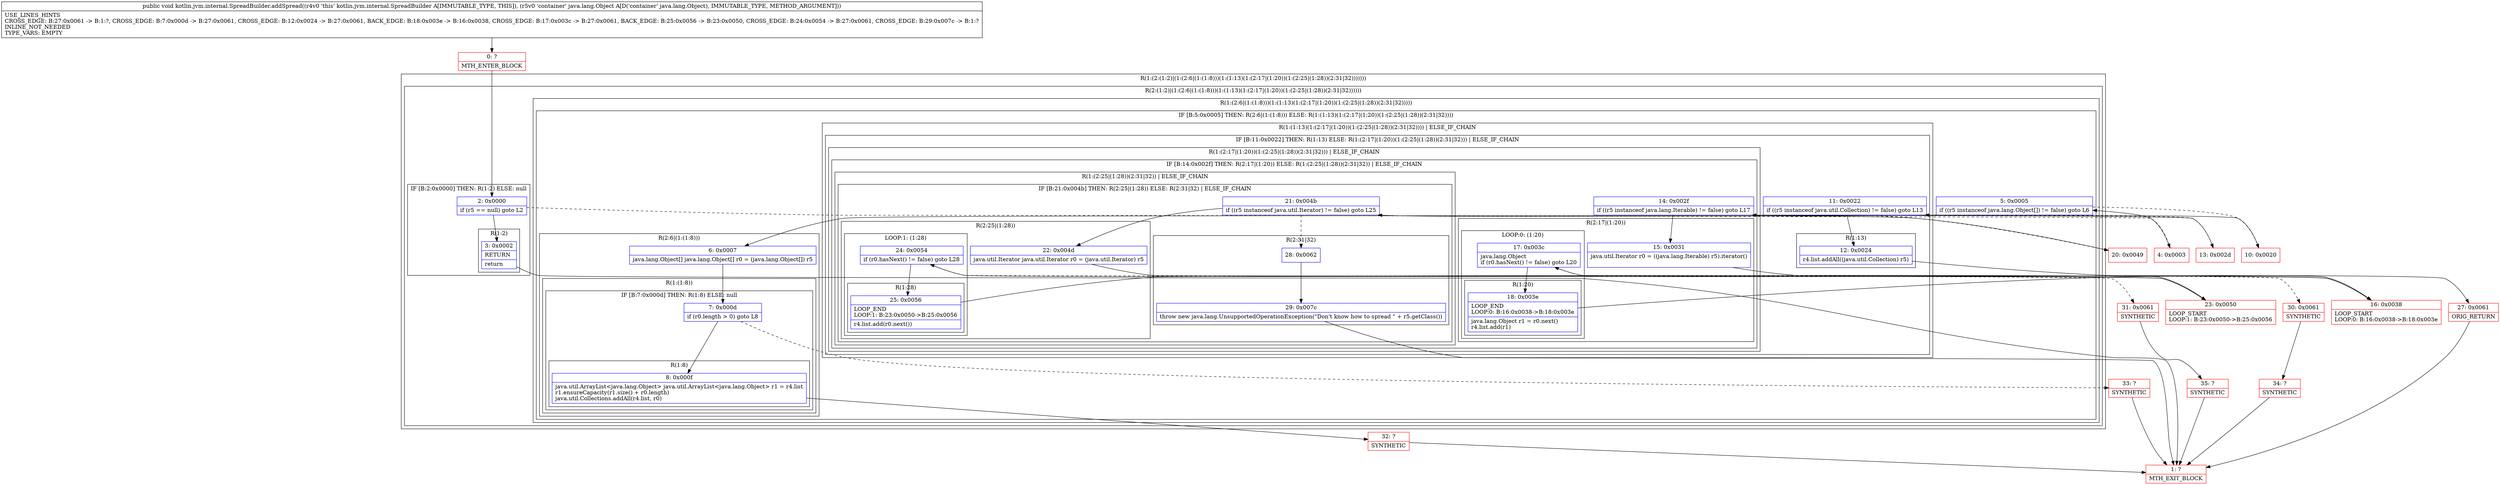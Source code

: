 digraph "CFG forkotlin.jvm.internal.SpreadBuilder.addSpread(Ljava\/lang\/Object;)V" {
subgraph cluster_Region_1402421247 {
label = "R(1:(2:(1:2)|(1:(2:6|(1:(1:8)))(1:(1:13)(1:(2:17|(1:20))(1:(2:25|(1:28))(2:31|32)))))))";
node [shape=record,color=blue];
subgraph cluster_Region_1997196093 {
label = "R(2:(1:2)|(1:(2:6|(1:(1:8)))(1:(1:13)(1:(2:17|(1:20))(1:(2:25|(1:28))(2:31|32))))))";
node [shape=record,color=blue];
subgraph cluster_IfRegion_1893577107 {
label = "IF [B:2:0x0000] THEN: R(1:2) ELSE: null";
node [shape=record,color=blue];
Node_2 [shape=record,label="{2\:\ 0x0000|if (r5 == null) goto L2\l}"];
subgraph cluster_Region_839211307 {
label = "R(1:2)";
node [shape=record,color=blue];
Node_3 [shape=record,label="{3\:\ 0x0002|RETURN\l|return\l}"];
}
}
subgraph cluster_Region_1485299795 {
label = "R(1:(2:6|(1:(1:8)))(1:(1:13)(1:(2:17|(1:20))(1:(2:25|(1:28))(2:31|32)))))";
node [shape=record,color=blue];
subgraph cluster_IfRegion_2046139229 {
label = "IF [B:5:0x0005] THEN: R(2:6|(1:(1:8))) ELSE: R(1:(1:13)(1:(2:17|(1:20))(1:(2:25|(1:28))(2:31|32))))";
node [shape=record,color=blue];
Node_5 [shape=record,label="{5\:\ 0x0005|if ((r5 instanceof java.lang.Object[]) != false) goto L6\l}"];
subgraph cluster_Region_1072038799 {
label = "R(2:6|(1:(1:8)))";
node [shape=record,color=blue];
Node_6 [shape=record,label="{6\:\ 0x0007|java.lang.Object[] java.lang.Object[] r0 = (java.lang.Object[]) r5\l}"];
subgraph cluster_Region_1689906393 {
label = "R(1:(1:8))";
node [shape=record,color=blue];
subgraph cluster_IfRegion_786569832 {
label = "IF [B:7:0x000d] THEN: R(1:8) ELSE: null";
node [shape=record,color=blue];
Node_7 [shape=record,label="{7\:\ 0x000d|if (r0.length \> 0) goto L8\l}"];
subgraph cluster_Region_1727198482 {
label = "R(1:8)";
node [shape=record,color=blue];
Node_8 [shape=record,label="{8\:\ 0x000f|java.util.ArrayList\<java.lang.Object\> java.util.ArrayList\<java.lang.Object\> r1 = r4.list\lr1.ensureCapacity(r1.size() + r0.length)\ljava.util.Collections.addAll(r4.list, r0)\l}"];
}
}
}
}
subgraph cluster_Region_2095918436 {
label = "R(1:(1:13)(1:(2:17|(1:20))(1:(2:25|(1:28))(2:31|32)))) | ELSE_IF_CHAIN\l";
node [shape=record,color=blue];
subgraph cluster_IfRegion_454021074 {
label = "IF [B:11:0x0022] THEN: R(1:13) ELSE: R(1:(2:17|(1:20))(1:(2:25|(1:28))(2:31|32))) | ELSE_IF_CHAIN\l";
node [shape=record,color=blue];
Node_11 [shape=record,label="{11\:\ 0x0022|if ((r5 instanceof java.util.Collection) != false) goto L13\l}"];
subgraph cluster_Region_1324712093 {
label = "R(1:13)";
node [shape=record,color=blue];
Node_12 [shape=record,label="{12\:\ 0x0024|r4.list.addAll((java.util.Collection) r5)\l}"];
}
subgraph cluster_Region_1702982334 {
label = "R(1:(2:17|(1:20))(1:(2:25|(1:28))(2:31|32))) | ELSE_IF_CHAIN\l";
node [shape=record,color=blue];
subgraph cluster_IfRegion_1888675175 {
label = "IF [B:14:0x002f] THEN: R(2:17|(1:20)) ELSE: R(1:(2:25|(1:28))(2:31|32)) | ELSE_IF_CHAIN\l";
node [shape=record,color=blue];
Node_14 [shape=record,label="{14\:\ 0x002f|if ((r5 instanceof java.lang.Iterable) != false) goto L17\l}"];
subgraph cluster_Region_352765432 {
label = "R(2:17|(1:20))";
node [shape=record,color=blue];
Node_15 [shape=record,label="{15\:\ 0x0031|java.util.Iterator r0 = ((java.lang.Iterable) r5).iterator()\l\l}"];
subgraph cluster_LoopRegion_1997885101 {
label = "LOOP:0: (1:20)";
node [shape=record,color=blue];
Node_17 [shape=record,label="{17\:\ 0x003c|java.lang.Object \lif (r0.hasNext() != false) goto L20\l}"];
subgraph cluster_Region_435148403 {
label = "R(1:20)";
node [shape=record,color=blue];
Node_18 [shape=record,label="{18\:\ 0x003e|LOOP_END\lLOOP:0: B:16:0x0038\-\>B:18:0x003e\l|java.lang.Object r1 = r0.next()\lr4.list.add(r1)\l}"];
}
}
}
subgraph cluster_Region_2125570548 {
label = "R(1:(2:25|(1:28))(2:31|32)) | ELSE_IF_CHAIN\l";
node [shape=record,color=blue];
subgraph cluster_IfRegion_1564181215 {
label = "IF [B:21:0x004b] THEN: R(2:25|(1:28)) ELSE: R(2:31|32) | ELSE_IF_CHAIN\l";
node [shape=record,color=blue];
Node_21 [shape=record,label="{21\:\ 0x004b|if ((r5 instanceof java.util.Iterator) != false) goto L25\l}"];
subgraph cluster_Region_1506347920 {
label = "R(2:25|(1:28))";
node [shape=record,color=blue];
Node_22 [shape=record,label="{22\:\ 0x004d|java.util.Iterator java.util.Iterator r0 = (java.util.Iterator) r5\l}"];
subgraph cluster_LoopRegion_684458628 {
label = "LOOP:1: (1:28)";
node [shape=record,color=blue];
Node_24 [shape=record,label="{24\:\ 0x0054|if (r0.hasNext() != false) goto L28\l}"];
subgraph cluster_Region_83765244 {
label = "R(1:28)";
node [shape=record,color=blue];
Node_25 [shape=record,label="{25\:\ 0x0056|LOOP_END\lLOOP:1: B:23:0x0050\-\>B:25:0x0056\l|r4.list.add(r0.next())\l}"];
}
}
}
subgraph cluster_Region_8839155 {
label = "R(2:31|32)";
node [shape=record,color=blue];
Node_28 [shape=record,label="{28\:\ 0x0062}"];
Node_29 [shape=record,label="{29\:\ 0x007c|throw new java.lang.UnsupportedOperationException(\"Don't know how to spread \" + r5.getClass())\l}"];
}
}
}
}
}
}
}
}
}
}
}
Node_0 [shape=record,color=red,label="{0\:\ ?|MTH_ENTER_BLOCK\l}"];
Node_1 [shape=record,color=red,label="{1\:\ ?|MTH_EXIT_BLOCK\l}"];
Node_4 [shape=record,color=red,label="{4\:\ 0x0003}"];
Node_32 [shape=record,color=red,label="{32\:\ ?|SYNTHETIC\l}"];
Node_33 [shape=record,color=red,label="{33\:\ ?|SYNTHETIC\l}"];
Node_10 [shape=record,color=red,label="{10\:\ 0x0020}"];
Node_27 [shape=record,color=red,label="{27\:\ 0x0061|ORIG_RETURN\l}"];
Node_13 [shape=record,color=red,label="{13\:\ 0x002d}"];
Node_16 [shape=record,color=red,label="{16\:\ 0x0038|LOOP_START\lLOOP:0: B:16:0x0038\-\>B:18:0x003e\l}"];
Node_30 [shape=record,color=red,label="{30\:\ 0x0061|SYNTHETIC\l}"];
Node_34 [shape=record,color=red,label="{34\:\ ?|SYNTHETIC\l}"];
Node_20 [shape=record,color=red,label="{20\:\ 0x0049}"];
Node_23 [shape=record,color=red,label="{23\:\ 0x0050|LOOP_START\lLOOP:1: B:23:0x0050\-\>B:25:0x0056\l}"];
Node_31 [shape=record,color=red,label="{31\:\ 0x0061|SYNTHETIC\l}"];
Node_35 [shape=record,color=red,label="{35\:\ ?|SYNTHETIC\l}"];
MethodNode[shape=record,label="{public void kotlin.jvm.internal.SpreadBuilder.addSpread((r4v0 'this' kotlin.jvm.internal.SpreadBuilder A[IMMUTABLE_TYPE, THIS]), (r5v0 'container' java.lang.Object A[D('container' java.lang.Object), IMMUTABLE_TYPE, METHOD_ARGUMENT]))  | USE_LINES_HINTS\lCROSS_EDGE: B:27:0x0061 \-\> B:1:?, CROSS_EDGE: B:7:0x000d \-\> B:27:0x0061, CROSS_EDGE: B:12:0x0024 \-\> B:27:0x0061, BACK_EDGE: B:18:0x003e \-\> B:16:0x0038, CROSS_EDGE: B:17:0x003c \-\> B:27:0x0061, BACK_EDGE: B:25:0x0056 \-\> B:23:0x0050, CROSS_EDGE: B:24:0x0054 \-\> B:27:0x0061, CROSS_EDGE: B:29:0x007c \-\> B:1:?\lINLINE_NOT_NEEDED\lTYPE_VARS: EMPTY\l}"];
MethodNode -> Node_0;Node_2 -> Node_3;
Node_2 -> Node_4[style=dashed];
Node_3 -> Node_1;
Node_5 -> Node_6;
Node_5 -> Node_10[style=dashed];
Node_6 -> Node_7;
Node_7 -> Node_8;
Node_7 -> Node_33[style=dashed];
Node_8 -> Node_32;
Node_11 -> Node_12;
Node_11 -> Node_13[style=dashed];
Node_12 -> Node_27;
Node_14 -> Node_15;
Node_14 -> Node_20[style=dashed];
Node_15 -> Node_16;
Node_17 -> Node_18;
Node_17 -> Node_30[style=dashed];
Node_18 -> Node_16;
Node_21 -> Node_22;
Node_21 -> Node_28[style=dashed];
Node_22 -> Node_23;
Node_24 -> Node_25;
Node_24 -> Node_31[style=dashed];
Node_25 -> Node_23;
Node_28 -> Node_29;
Node_29 -> Node_1;
Node_0 -> Node_2;
Node_4 -> Node_5;
Node_32 -> Node_1;
Node_33 -> Node_1;
Node_10 -> Node_11;
Node_27 -> Node_1;
Node_13 -> Node_14;
Node_16 -> Node_17;
Node_30 -> Node_34;
Node_34 -> Node_1;
Node_20 -> Node_21;
Node_23 -> Node_24;
Node_31 -> Node_35;
Node_35 -> Node_1;
}


